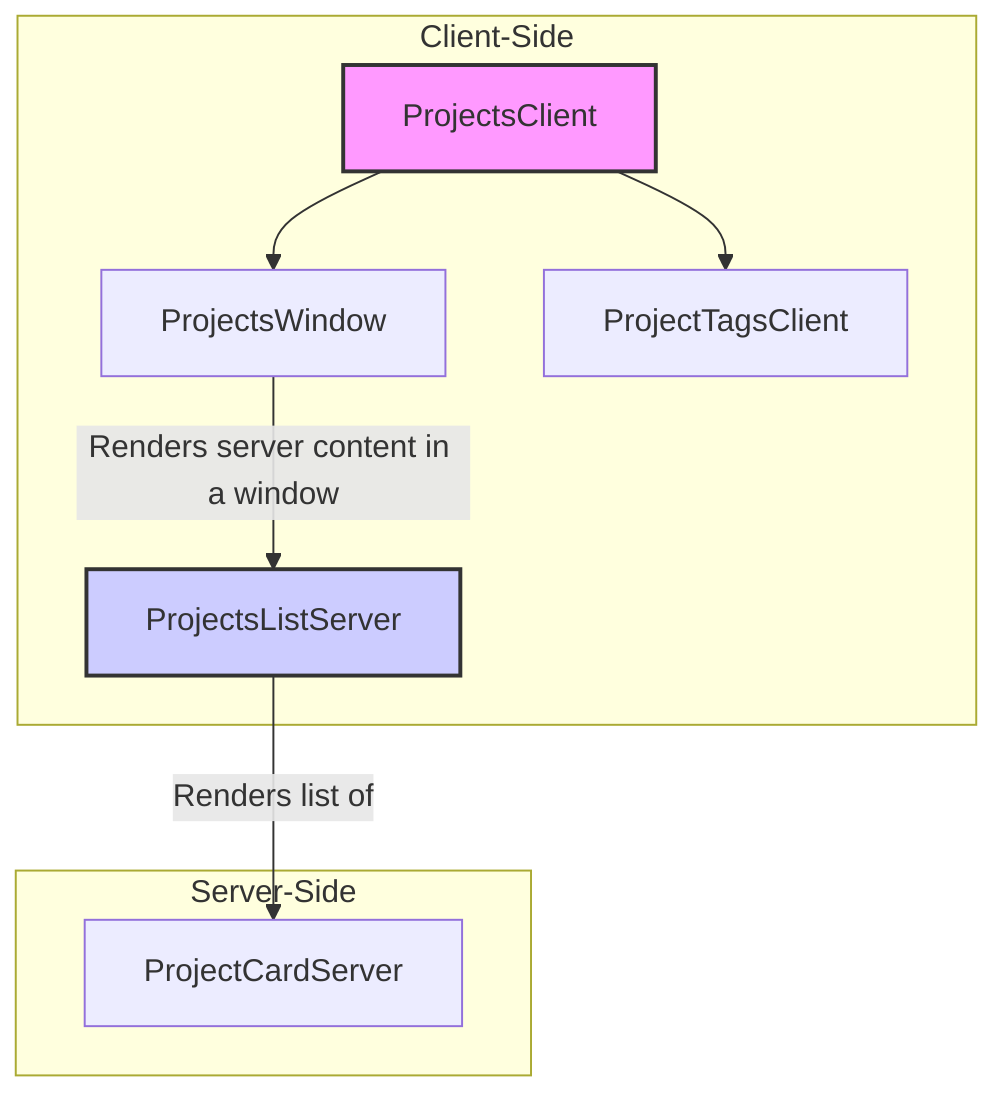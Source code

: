 graph TD
    subgraph "Client-Side"
        A[ProjectsClient] --> B[ProjectsWindow];
        A --> C[ProjectTagsClient];
        B -- "Renders server content in a window" --> D[ProjectsListServer];
    end

    subgraph "Server-Side"
        D -- "Renders list of" --> E[ProjectCardServer];
    end

    style A fill:#f9f,stroke:#333,stroke-width:2px
    style D fill:#ccf,stroke:#333,stroke-width:2px